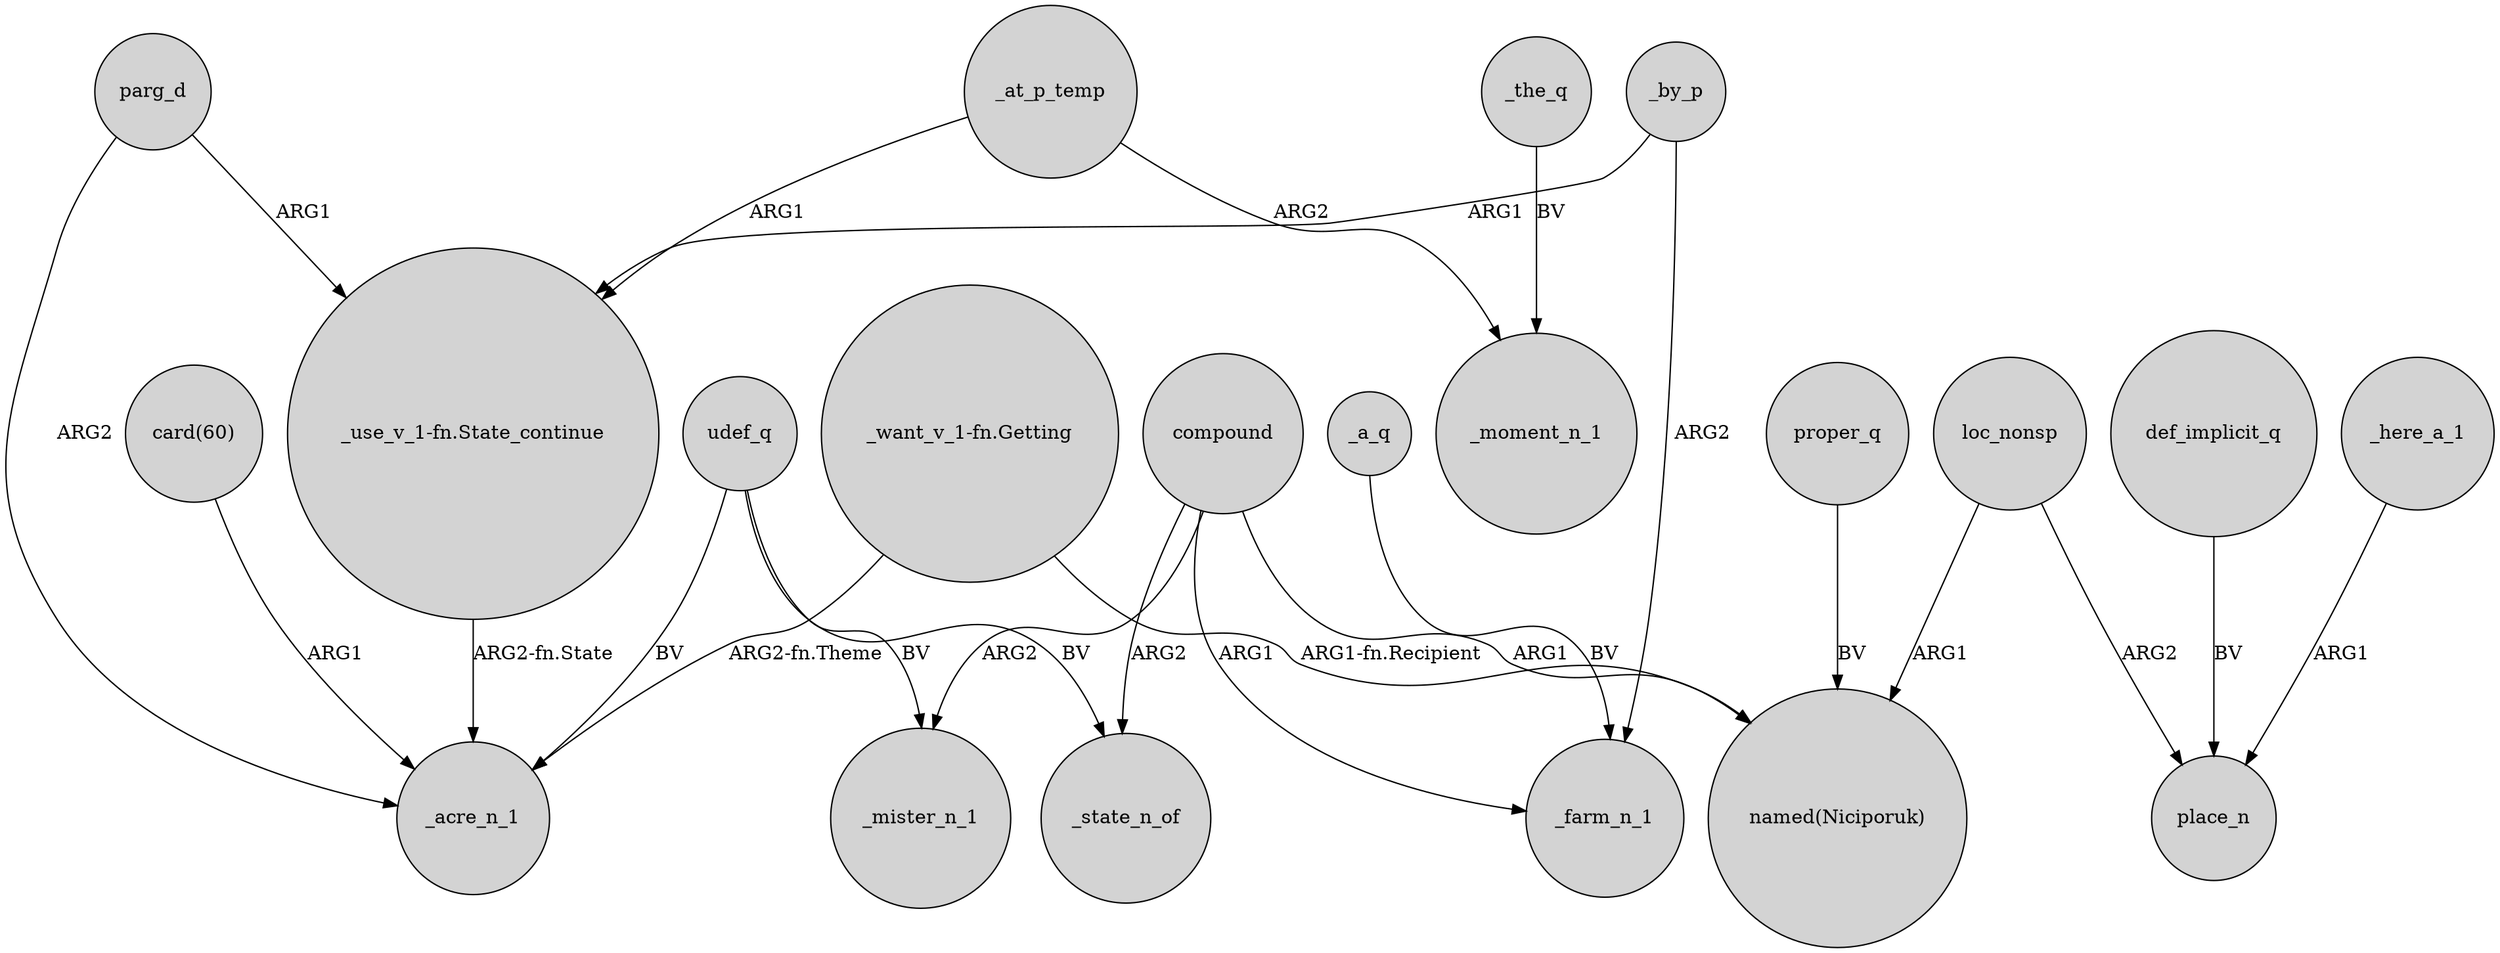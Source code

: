digraph {
	node [shape=circle style=filled]
	_at_p_temp -> "_use_v_1-fn.State_continue" [label=ARG1]
	compound -> _mister_n_1 [label=ARG2]
	def_implicit_q -> place_n [label=BV]
	compound -> _farm_n_1 [label=ARG1]
	compound -> "named(Niciporuk)" [label=ARG1]
	_by_p -> "_use_v_1-fn.State_continue" [label=ARG1]
	_here_a_1 -> place_n [label=ARG1]
	udef_q -> _mister_n_1 [label=BV]
	parg_d -> _acre_n_1 [label=ARG2]
	udef_q -> _state_n_of [label=BV]
	"_use_v_1-fn.State_continue" -> _acre_n_1 [label="ARG2-fn.State"]
	_by_p -> _farm_n_1 [label=ARG2]
	loc_nonsp -> "named(Niciporuk)" [label=ARG1]
	proper_q -> "named(Niciporuk)" [label=BV]
	_at_p_temp -> _moment_n_1 [label=ARG2]
	loc_nonsp -> place_n [label=ARG2]
	parg_d -> "_use_v_1-fn.State_continue" [label=ARG1]
	compound -> _state_n_of [label=ARG2]
	"_want_v_1-fn.Getting" -> _acre_n_1 [label="ARG2-fn.Theme"]
	"card(60)" -> _acre_n_1 [label=ARG1]
	_a_q -> _farm_n_1 [label=BV]
	"_want_v_1-fn.Getting" -> "named(Niciporuk)" [label="ARG1-fn.Recipient"]
	_the_q -> _moment_n_1 [label=BV]
	udef_q -> _acre_n_1 [label=BV]
}
